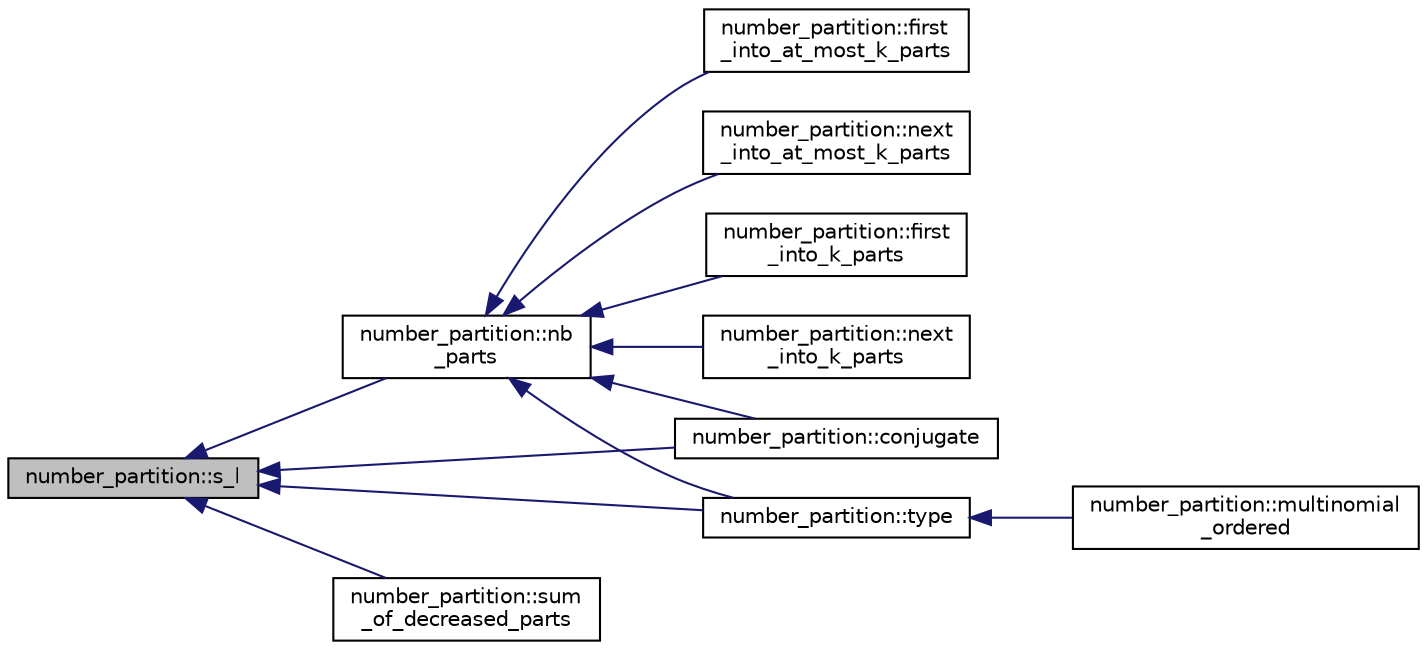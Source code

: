 digraph "number_partition::s_l"
{
  edge [fontname="Helvetica",fontsize="10",labelfontname="Helvetica",labelfontsize="10"];
  node [fontname="Helvetica",fontsize="10",shape=record];
  rankdir="LR";
  Node1258 [label="number_partition::s_l",height=0.2,width=0.4,color="black", fillcolor="grey75", style="filled", fontcolor="black"];
  Node1258 -> Node1259 [dir="back",color="midnightblue",fontsize="10",style="solid",fontname="Helvetica"];
  Node1259 [label="number_partition::nb\l_parts",height=0.2,width=0.4,color="black", fillcolor="white", style="filled",URL="$df/d50/classnumber__partition.html#ac9fc2a34e6e5a93fb7f28e30906db51b"];
  Node1259 -> Node1260 [dir="back",color="midnightblue",fontsize="10",style="solid",fontname="Helvetica"];
  Node1260 [label="number_partition::first\l_into_k_parts",height=0.2,width=0.4,color="black", fillcolor="white", style="filled",URL="$df/d50/classnumber__partition.html#a5c27373cb7638344c463e32ed63e7e51"];
  Node1259 -> Node1261 [dir="back",color="midnightblue",fontsize="10",style="solid",fontname="Helvetica"];
  Node1261 [label="number_partition::next\l_into_k_parts",height=0.2,width=0.4,color="black", fillcolor="white", style="filled",URL="$df/d50/classnumber__partition.html#a6067c3203b1dbaa8e77bca841132f442"];
  Node1259 -> Node1262 [dir="back",color="midnightblue",fontsize="10",style="solid",fontname="Helvetica"];
  Node1262 [label="number_partition::first\l_into_at_most_k_parts",height=0.2,width=0.4,color="black", fillcolor="white", style="filled",URL="$df/d50/classnumber__partition.html#a36626dcbbaddba73cef7ff5c4521b325"];
  Node1259 -> Node1263 [dir="back",color="midnightblue",fontsize="10",style="solid",fontname="Helvetica"];
  Node1263 [label="number_partition::next\l_into_at_most_k_parts",height=0.2,width=0.4,color="black", fillcolor="white", style="filled",URL="$df/d50/classnumber__partition.html#a5fe0dbb26444dd0f5a487dacb93e715b"];
  Node1259 -> Node1264 [dir="back",color="midnightblue",fontsize="10",style="solid",fontname="Helvetica"];
  Node1264 [label="number_partition::conjugate",height=0.2,width=0.4,color="black", fillcolor="white", style="filled",URL="$df/d50/classnumber__partition.html#aee718664947704f316f520a7abba52d8"];
  Node1259 -> Node1265 [dir="back",color="midnightblue",fontsize="10",style="solid",fontname="Helvetica"];
  Node1265 [label="number_partition::type",height=0.2,width=0.4,color="black", fillcolor="white", style="filled",URL="$df/d50/classnumber__partition.html#a0f194ccc525edcb22249744c3b0c65cb"];
  Node1265 -> Node1266 [dir="back",color="midnightblue",fontsize="10",style="solid",fontname="Helvetica"];
  Node1266 [label="number_partition::multinomial\l_ordered",height=0.2,width=0.4,color="black", fillcolor="white", style="filled",URL="$df/d50/classnumber__partition.html#a0d92a28d0d047c698d1c1c8fb93a6608"];
  Node1258 -> Node1264 [dir="back",color="midnightblue",fontsize="10",style="solid",fontname="Helvetica"];
  Node1258 -> Node1265 [dir="back",color="midnightblue",fontsize="10",style="solid",fontname="Helvetica"];
  Node1258 -> Node1267 [dir="back",color="midnightblue",fontsize="10",style="solid",fontname="Helvetica"];
  Node1267 [label="number_partition::sum\l_of_decreased_parts",height=0.2,width=0.4,color="black", fillcolor="white", style="filled",URL="$df/d50/classnumber__partition.html#ac1f48644e28737706fb6b04f7381da05"];
}
